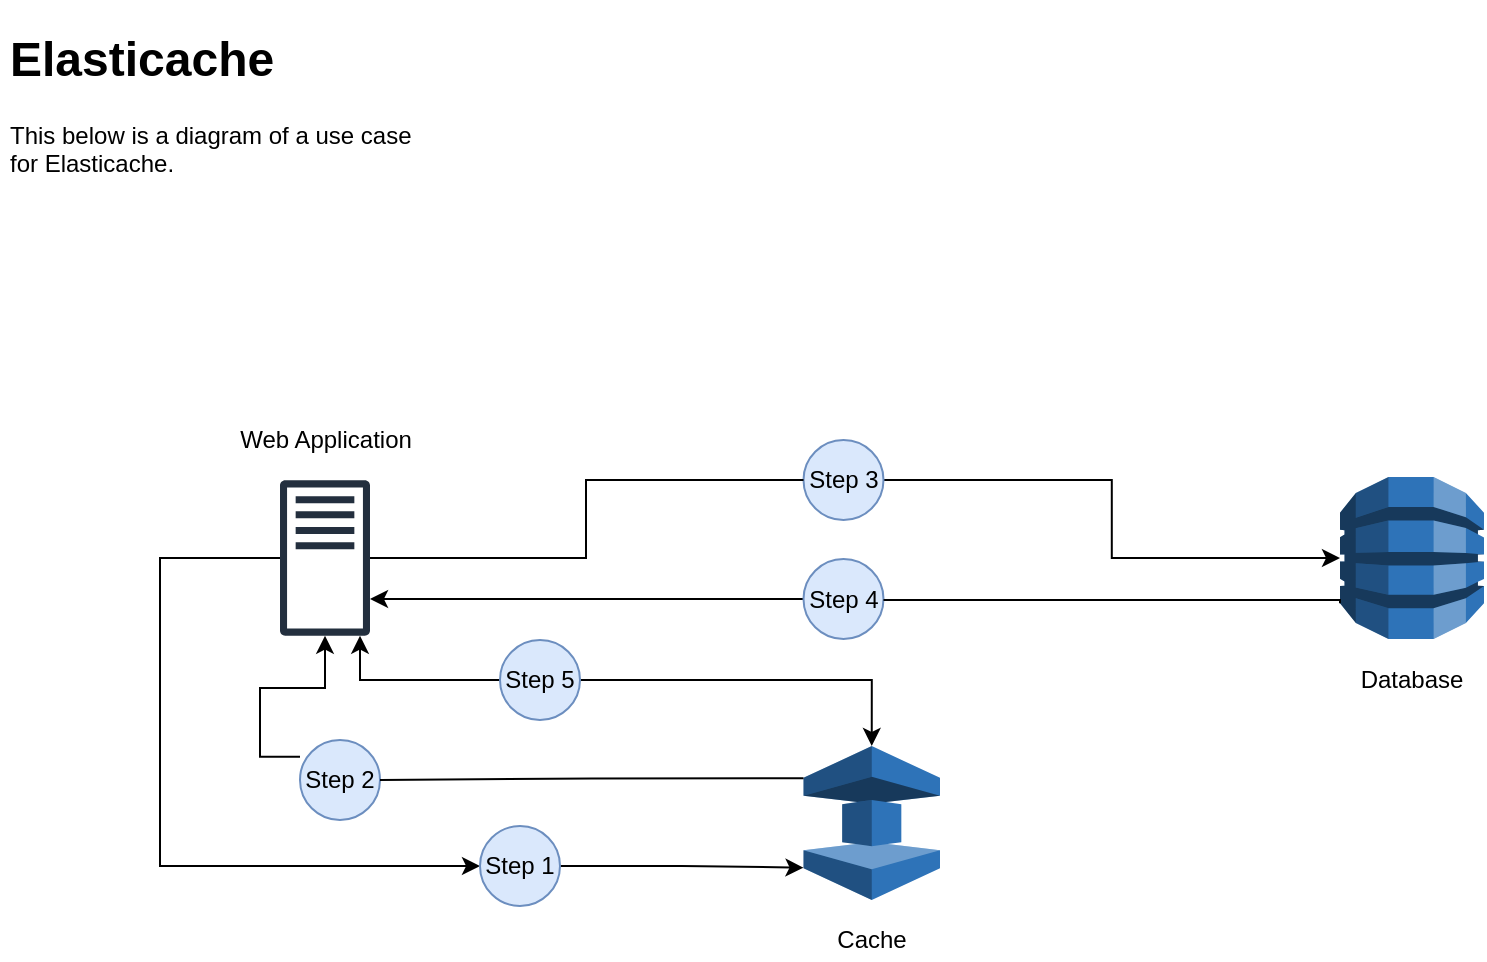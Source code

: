 <mxfile version="15.4.0" type="device"><diagram id="yVLbiPwqBQBYayT6kk-G" name="Page-1"><mxGraphModel dx="378" dy="249" grid="1" gridSize="10" guides="1" tooltips="1" connect="1" arrows="1" fold="1" page="1" pageScale="1" pageWidth="1169" pageHeight="827" math="0" shadow="0"><root><mxCell id="0"/><mxCell id="1" parent="0"/><mxCell id="kx04dLa2UpfcQVkYEA3f-2" value="&lt;h1&gt;Elasticache&lt;/h1&gt;&lt;p&gt;This below is a diagram of a use case for Elasticache.&lt;/p&gt;" style="text;html=1;strokeColor=none;fillColor=none;spacing=5;spacingTop=-20;whiteSpace=wrap;overflow=hidden;rounded=0;" vertex="1" parent="1"><mxGeometry y="10" width="210" height="80" as="geometry"/></mxCell><mxCell id="kx04dLa2UpfcQVkYEA3f-3" style="edgeStyle=orthogonalEdgeStyle;rounded=0;orthogonalLoop=1;jettySize=auto;html=1;exitX=0;exitY=0.21;exitDx=0;exitDy=0;exitPerimeter=0;startArrow=none;" edge="1" parent="1" source="kx04dLa2UpfcQVkYEA3f-12" target="kx04dLa2UpfcQVkYEA3f-10"><mxGeometry relative="1" as="geometry"/></mxCell><mxCell id="kx04dLa2UpfcQVkYEA3f-4" value="" style="outlineConnect=0;dashed=0;verticalLabelPosition=bottom;verticalAlign=top;align=center;html=1;shape=mxgraph.aws3.elasticache;fillColor=#2E73B8;gradientColor=none;" vertex="1" parent="1"><mxGeometry x="401.75" y="373" width="68.25" height="77" as="geometry"/></mxCell><mxCell id="kx04dLa2UpfcQVkYEA3f-5" value="Cache" style="text;html=1;strokeColor=none;fillColor=none;align=center;verticalAlign=middle;whiteSpace=wrap;rounded=0;" vertex="1" parent="1"><mxGeometry x="412.5" y="460" width="46" height="20" as="geometry"/></mxCell><mxCell id="kx04dLa2UpfcQVkYEA3f-6" value="Database" style="text;html=1;strokeColor=none;fillColor=none;align=center;verticalAlign=middle;whiteSpace=wrap;rounded=0;" vertex="1" parent="1"><mxGeometry x="676" y="330" width="60" height="20" as="geometry"/></mxCell><mxCell id="kx04dLa2UpfcQVkYEA3f-7" value="" style="outlineConnect=0;dashed=0;verticalLabelPosition=bottom;verticalAlign=top;align=center;html=1;shape=mxgraph.aws3.dynamo_db;fillColor=#2E73B8;gradientColor=none;" vertex="1" parent="1"><mxGeometry x="670" y="238.5" width="72" height="81" as="geometry"/></mxCell><mxCell id="kx04dLa2UpfcQVkYEA3f-8" style="edgeStyle=orthogonalEdgeStyle;rounded=0;orthogonalLoop=1;jettySize=auto;html=1;startArrow=none;" edge="1" parent="1" source="kx04dLa2UpfcQVkYEA3f-14" target="kx04dLa2UpfcQVkYEA3f-7"><mxGeometry relative="1" as="geometry"/></mxCell><mxCell id="kx04dLa2UpfcQVkYEA3f-9" style="edgeStyle=orthogonalEdgeStyle;rounded=0;orthogonalLoop=1;jettySize=auto;html=1;entryX=0;entryY=0.5;entryDx=0;entryDy=0;" edge="1" parent="1" source="kx04dLa2UpfcQVkYEA3f-10" target="kx04dLa2UpfcQVkYEA3f-20"><mxGeometry relative="1" as="geometry"><Array as="points"><mxPoint x="80" y="279"/><mxPoint x="80" y="433"/></Array></mxGeometry></mxCell><mxCell id="kx04dLa2UpfcQVkYEA3f-10" value="" style="sketch=0;outlineConnect=0;fontColor=#232F3E;gradientColor=none;fillColor=#232F3E;strokeColor=none;dashed=0;verticalLabelPosition=bottom;verticalAlign=top;align=center;html=1;fontSize=12;fontStyle=0;aspect=fixed;pointerEvents=1;shape=mxgraph.aws4.traditional_server;" vertex="1" parent="1"><mxGeometry x="140" y="240" width="45" height="78" as="geometry"/></mxCell><mxCell id="kx04dLa2UpfcQVkYEA3f-11" value="Web Application" style="text;html=1;strokeColor=none;fillColor=none;align=center;verticalAlign=middle;whiteSpace=wrap;rounded=0;" vertex="1" parent="1"><mxGeometry x="107.5" y="210" width="110" height="20" as="geometry"/></mxCell><mxCell id="kx04dLa2UpfcQVkYEA3f-12" value="Step 2" style="ellipse;whiteSpace=wrap;html=1;aspect=fixed;fillColor=#dae8fc;strokeColor=#6c8ebf;" vertex="1" parent="1"><mxGeometry x="150" y="370" width="40" height="40" as="geometry"/></mxCell><mxCell id="kx04dLa2UpfcQVkYEA3f-13" value="" style="edgeStyle=orthogonalEdgeStyle;rounded=0;orthogonalLoop=1;jettySize=auto;html=1;exitX=0;exitY=0.21;exitDx=0;exitDy=0;exitPerimeter=0;endArrow=none;" edge="1" parent="1" source="kx04dLa2UpfcQVkYEA3f-4" target="kx04dLa2UpfcQVkYEA3f-12"><mxGeometry relative="1" as="geometry"><mxPoint x="374.25" y="387.01" as="sourcePoint"/><mxPoint x="162.483" y="317.837" as="targetPoint"/></mxGeometry></mxCell><mxCell id="kx04dLa2UpfcQVkYEA3f-14" value="Step 3" style="ellipse;whiteSpace=wrap;html=1;aspect=fixed;fillColor=#dae8fc;strokeColor=#6c8ebf;" vertex="1" parent="1"><mxGeometry x="401.75" y="220" width="40" height="40" as="geometry"/></mxCell><mxCell id="kx04dLa2UpfcQVkYEA3f-15" value="" style="edgeStyle=orthogonalEdgeStyle;rounded=0;orthogonalLoop=1;jettySize=auto;html=1;endArrow=none;" edge="1" parent="1" source="kx04dLa2UpfcQVkYEA3f-10" target="kx04dLa2UpfcQVkYEA3f-14"><mxGeometry relative="1" as="geometry"><mxPoint x="185.0" y="279.034" as="sourcePoint"/><mxPoint x="670" y="279.034" as="targetPoint"/><Array as="points"><mxPoint x="293" y="279"/><mxPoint x="293" y="240"/></Array></mxGeometry></mxCell><mxCell id="kx04dLa2UpfcQVkYEA3f-16" style="edgeStyle=orthogonalEdgeStyle;rounded=0;orthogonalLoop=1;jettySize=auto;html=1;" edge="1" parent="1" source="kx04dLa2UpfcQVkYEA3f-17" target="kx04dLa2UpfcQVkYEA3f-10"><mxGeometry relative="1" as="geometry"><Array as="points"><mxPoint x="240" y="300"/><mxPoint x="240" y="300"/></Array></mxGeometry></mxCell><mxCell id="kx04dLa2UpfcQVkYEA3f-17" value="Step 4" style="ellipse;whiteSpace=wrap;html=1;aspect=fixed;fillColor=#dae8fc;strokeColor=#6c8ebf;" vertex="1" parent="1"><mxGeometry x="401.75" y="279.5" width="40" height="40" as="geometry"/></mxCell><mxCell id="kx04dLa2UpfcQVkYEA3f-18" value="" style="edgeStyle=orthogonalEdgeStyle;rounded=0;orthogonalLoop=1;jettySize=auto;html=1;exitX=0;exitY=0.78;exitDx=0;exitDy=0;exitPerimeter=0;endArrow=none;" edge="1" parent="1" source="kx04dLa2UpfcQVkYEA3f-7" target="kx04dLa2UpfcQVkYEA3f-17"><mxGeometry relative="1" as="geometry"><mxPoint x="670" y="301.68" as="sourcePoint"/><mxPoint x="185.0" y="301.724" as="targetPoint"/><Array as="points"><mxPoint x="670" y="300"/></Array></mxGeometry></mxCell><mxCell id="kx04dLa2UpfcQVkYEA3f-19" style="edgeStyle=orthogonalEdgeStyle;rounded=0;orthogonalLoop=1;jettySize=auto;html=1;entryX=0;entryY=0.79;entryDx=0;entryDy=0;entryPerimeter=0;" edge="1" parent="1" source="kx04dLa2UpfcQVkYEA3f-20" target="kx04dLa2UpfcQVkYEA3f-4"><mxGeometry relative="1" as="geometry"/></mxCell><mxCell id="kx04dLa2UpfcQVkYEA3f-20" value="Step 1" style="ellipse;whiteSpace=wrap;html=1;aspect=fixed;fillColor=#dae8fc;strokeColor=#6c8ebf;" vertex="1" parent="1"><mxGeometry x="240" y="413" width="40" height="40" as="geometry"/></mxCell><mxCell id="kx04dLa2UpfcQVkYEA3f-21" style="edgeStyle=orthogonalEdgeStyle;rounded=0;orthogonalLoop=1;jettySize=auto;html=1;entryX=0.5;entryY=0;entryDx=0;entryDy=0;entryPerimeter=0;" edge="1" parent="1" source="kx04dLa2UpfcQVkYEA3f-23" target="kx04dLa2UpfcQVkYEA3f-4"><mxGeometry relative="1" as="geometry"/></mxCell><mxCell id="kx04dLa2UpfcQVkYEA3f-22" style="edgeStyle=orthogonalEdgeStyle;rounded=0;orthogonalLoop=1;jettySize=auto;html=1;" edge="1" parent="1" source="kx04dLa2UpfcQVkYEA3f-23" target="kx04dLa2UpfcQVkYEA3f-10"><mxGeometry relative="1" as="geometry"><Array as="points"><mxPoint x="180" y="340"/></Array></mxGeometry></mxCell><mxCell id="kx04dLa2UpfcQVkYEA3f-23" value="Step 5" style="ellipse;whiteSpace=wrap;html=1;aspect=fixed;fillColor=#dae8fc;strokeColor=#6c8ebf;" vertex="1" parent="1"><mxGeometry x="250" y="320" width="40" height="40" as="geometry"/></mxCell></root></mxGraphModel></diagram></mxfile>